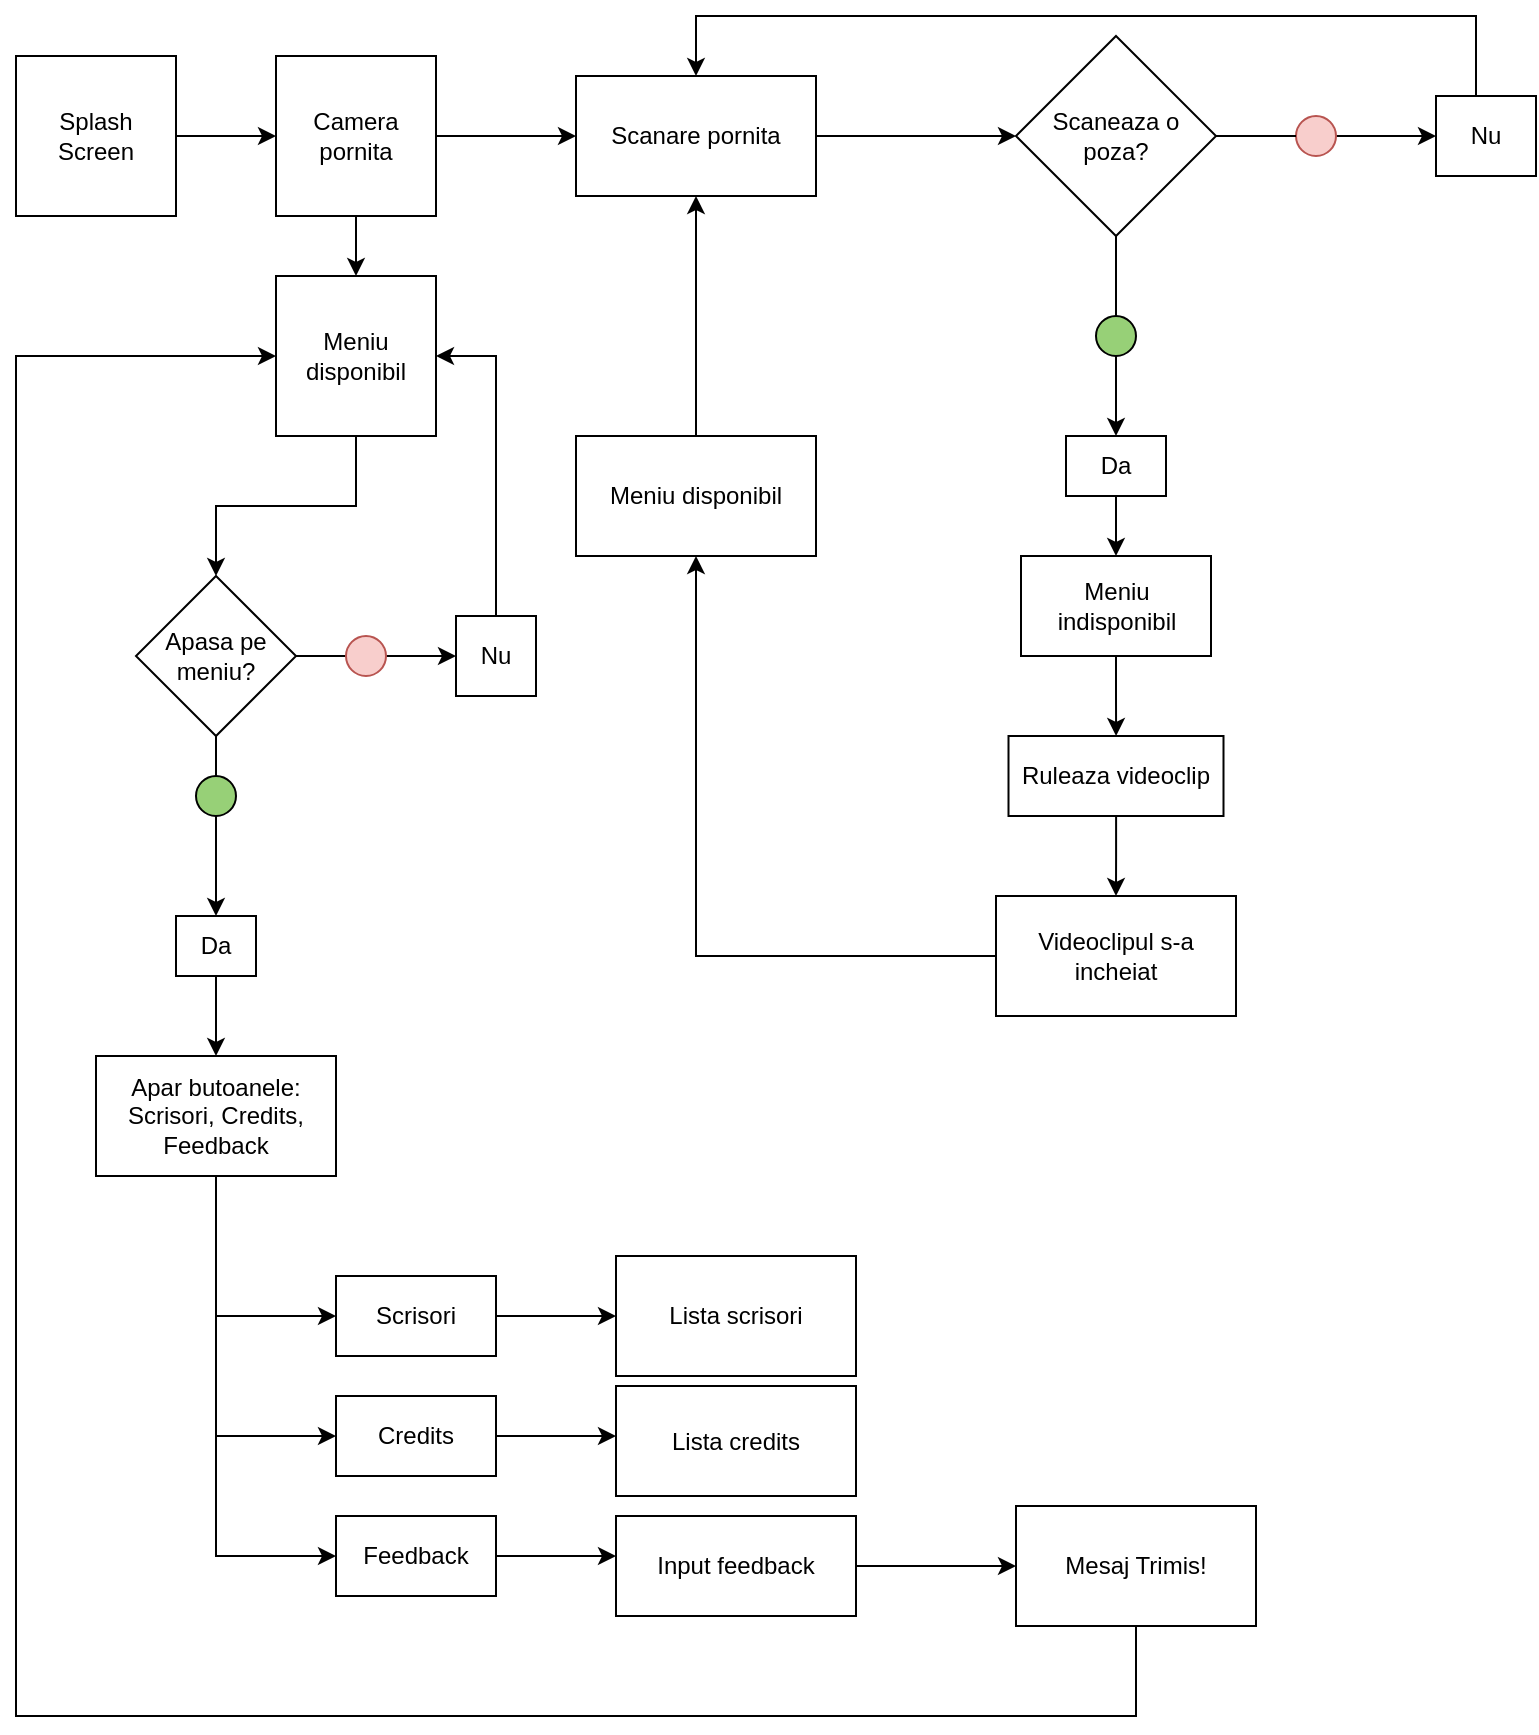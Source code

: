<mxfile version="16.6.6" type="github">
  <diagram id="Bnc7cdqb5XyzGMDuOjgs" name="Page-1">
    <mxGraphModel dx="1616" dy="887" grid="1" gridSize="10" guides="1" tooltips="1" connect="1" arrows="1" fold="1" page="1" pageScale="1" pageWidth="850" pageHeight="1100" math="0" shadow="0">
      <root>
        <mxCell id="0" />
        <mxCell id="1" parent="0" />
        <mxCell id="Qtc_pRgkGz5StjAvTByN-23" value="" style="edgeStyle=orthogonalEdgeStyle;rounded=0;orthogonalLoop=1;jettySize=auto;html=1;strokeColor=#000000;" parent="1" source="Qtc_pRgkGz5StjAvTByN-1" target="Qtc_pRgkGz5StjAvTByN-22" edge="1">
          <mxGeometry relative="1" as="geometry" />
        </mxCell>
        <mxCell id="Qtc_pRgkGz5StjAvTByN-1" value="Splash Screen" style="whiteSpace=wrap;html=1;aspect=fixed;" parent="1" vertex="1">
          <mxGeometry x="40" y="40" width="80" height="80" as="geometry" />
        </mxCell>
        <mxCell id="Qtc_pRgkGz5StjAvTByN-2" style="edgeStyle=orthogonalEdgeStyle;rounded=0;orthogonalLoop=1;jettySize=auto;html=1;exitX=0.5;exitY=1;exitDx=0;exitDy=0;" parent="1" source="Qtc_pRgkGz5StjAvTByN-1" target="Qtc_pRgkGz5StjAvTByN-1" edge="1">
          <mxGeometry relative="1" as="geometry" />
        </mxCell>
        <mxCell id="Qtc_pRgkGz5StjAvTByN-6" value="" style="edgeStyle=orthogonalEdgeStyle;rounded=0;orthogonalLoop=1;jettySize=auto;html=1;" parent="1" source="Qtc_pRgkGz5StjAvTByN-3" target="Qtc_pRgkGz5StjAvTByN-5" edge="1">
          <mxGeometry relative="1" as="geometry" />
        </mxCell>
        <mxCell id="Qtc_pRgkGz5StjAvTByN-3" value="Scanare pornita" style="whiteSpace=wrap;html=1;" parent="1" vertex="1">
          <mxGeometry x="320" y="50" width="120" height="60" as="geometry" />
        </mxCell>
        <mxCell id="Qtc_pRgkGz5StjAvTByN-49" style="edgeStyle=orthogonalEdgeStyle;rounded=0;orthogonalLoop=1;jettySize=auto;html=1;entryX=0.5;entryY=0;entryDx=0;entryDy=0;strokeColor=#000000;startArrow=none;" parent="1" source="Qtc_pRgkGz5StjAvTByN-51" target="Qtc_pRgkGz5StjAvTByN-11" edge="1">
          <mxGeometry relative="1" as="geometry" />
        </mxCell>
        <mxCell id="Qtc_pRgkGz5StjAvTByN-50" style="edgeStyle=orthogonalEdgeStyle;rounded=0;orthogonalLoop=1;jettySize=auto;html=1;exitX=1;exitY=0.5;exitDx=0;exitDy=0;entryX=0;entryY=0.5;entryDx=0;entryDy=0;strokeColor=#000000;startArrow=none;" parent="1" source="Qtc_pRgkGz5StjAvTByN-53" target="Qtc_pRgkGz5StjAvTByN-7" edge="1">
          <mxGeometry relative="1" as="geometry" />
        </mxCell>
        <mxCell id="Qtc_pRgkGz5StjAvTByN-5" value="Scaneaza o poza?" style="rhombus;whiteSpace=wrap;html=1;" parent="1" vertex="1">
          <mxGeometry x="540" y="30" width="100" height="100" as="geometry" />
        </mxCell>
        <mxCell id="Qtc_pRgkGz5StjAvTByN-21" style="edgeStyle=orthogonalEdgeStyle;rounded=0;orthogonalLoop=1;jettySize=auto;html=1;entryX=0.5;entryY=0;entryDx=0;entryDy=0;strokeColor=#000000;" parent="1" source="Qtc_pRgkGz5StjAvTByN-7" target="Qtc_pRgkGz5StjAvTByN-3" edge="1">
          <mxGeometry relative="1" as="geometry">
            <Array as="points">
              <mxPoint x="770" y="20" />
              <mxPoint x="380" y="20" />
            </Array>
          </mxGeometry>
        </mxCell>
        <mxCell id="Qtc_pRgkGz5StjAvTByN-7" value="Nu" style="whiteSpace=wrap;html=1;" parent="1" vertex="1">
          <mxGeometry x="750" y="60" width="50" height="40" as="geometry" />
        </mxCell>
        <mxCell id="Qtc_pRgkGz5StjAvTByN-31" value="" style="edgeStyle=orthogonalEdgeStyle;rounded=0;orthogonalLoop=1;jettySize=auto;html=1;strokeColor=#000000;" parent="1" source="Qtc_pRgkGz5StjAvTByN-11" target="Qtc_pRgkGz5StjAvTByN-30" edge="1">
          <mxGeometry relative="1" as="geometry" />
        </mxCell>
        <mxCell id="Qtc_pRgkGz5StjAvTByN-11" value="Da&lt;br&gt;" style="whiteSpace=wrap;html=1;" parent="1" vertex="1">
          <mxGeometry x="565" y="230" width="50" height="30" as="geometry" />
        </mxCell>
        <mxCell id="Qtc_pRgkGz5StjAvTByN-19" value="" style="edgeStyle=orthogonalEdgeStyle;rounded=0;orthogonalLoop=1;jettySize=auto;html=1;strokeColor=#000000;" parent="1" source="Qtc_pRgkGz5StjAvTByN-16" target="Qtc_pRgkGz5StjAvTByN-18" edge="1">
          <mxGeometry relative="1" as="geometry" />
        </mxCell>
        <mxCell id="Qtc_pRgkGz5StjAvTByN-16" value="Ruleaza videoclip" style="whiteSpace=wrap;html=1;" parent="1" vertex="1">
          <mxGeometry x="536.25" y="380" width="107.5" height="40" as="geometry" />
        </mxCell>
        <mxCell id="Qtc_pRgkGz5StjAvTByN-34" value="" style="edgeStyle=orthogonalEdgeStyle;rounded=0;orthogonalLoop=1;jettySize=auto;html=1;strokeColor=#000000;" parent="1" source="Qtc_pRgkGz5StjAvTByN-18" target="Qtc_pRgkGz5StjAvTByN-33" edge="1">
          <mxGeometry relative="1" as="geometry" />
        </mxCell>
        <mxCell id="Qtc_pRgkGz5StjAvTByN-18" value="Videoclipul s-a incheiat" style="whiteSpace=wrap;html=1;" parent="1" vertex="1">
          <mxGeometry x="530" y="460" width="120" height="60" as="geometry" />
        </mxCell>
        <mxCell id="Qtc_pRgkGz5StjAvTByN-24" style="edgeStyle=orthogonalEdgeStyle;rounded=0;orthogonalLoop=1;jettySize=auto;html=1;entryX=0;entryY=0.5;entryDx=0;entryDy=0;strokeColor=#000000;" parent="1" source="Qtc_pRgkGz5StjAvTByN-22" target="Qtc_pRgkGz5StjAvTByN-3" edge="1">
          <mxGeometry relative="1" as="geometry" />
        </mxCell>
        <mxCell id="Qtc_pRgkGz5StjAvTByN-26" value="" style="edgeStyle=orthogonalEdgeStyle;rounded=0;orthogonalLoop=1;jettySize=auto;html=1;strokeColor=#000000;" parent="1" source="Qtc_pRgkGz5StjAvTByN-22" target="Qtc_pRgkGz5StjAvTByN-25" edge="1">
          <mxGeometry relative="1" as="geometry" />
        </mxCell>
        <mxCell id="Qtc_pRgkGz5StjAvTByN-22" value="Camera pornita" style="whiteSpace=wrap;html=1;aspect=fixed;" parent="1" vertex="1">
          <mxGeometry x="170" y="40" width="80" height="80" as="geometry" />
        </mxCell>
        <mxCell id="Qtc_pRgkGz5StjAvTByN-37" value="" style="edgeStyle=orthogonalEdgeStyle;rounded=0;orthogonalLoop=1;jettySize=auto;html=1;strokeColor=#000000;" parent="1" source="Qtc_pRgkGz5StjAvTByN-25" target="Qtc_pRgkGz5StjAvTByN-36" edge="1">
          <mxGeometry relative="1" as="geometry" />
        </mxCell>
        <mxCell id="Qtc_pRgkGz5StjAvTByN-25" value="Meniu disponibil" style="whiteSpace=wrap;html=1;aspect=fixed;" parent="1" vertex="1">
          <mxGeometry x="170" y="150" width="80" height="80" as="geometry" />
        </mxCell>
        <mxCell id="Qtc_pRgkGz5StjAvTByN-32" value="" style="edgeStyle=orthogonalEdgeStyle;rounded=0;orthogonalLoop=1;jettySize=auto;html=1;strokeColor=#000000;" parent="1" source="Qtc_pRgkGz5StjAvTByN-30" target="Qtc_pRgkGz5StjAvTByN-16" edge="1">
          <mxGeometry relative="1" as="geometry" />
        </mxCell>
        <mxCell id="Qtc_pRgkGz5StjAvTByN-30" value="Meniu indisponibil" style="whiteSpace=wrap;html=1;" parent="1" vertex="1">
          <mxGeometry x="542.5" y="290" width="95" height="50" as="geometry" />
        </mxCell>
        <mxCell id="Qtc_pRgkGz5StjAvTByN-35" style="edgeStyle=orthogonalEdgeStyle;rounded=0;orthogonalLoop=1;jettySize=auto;html=1;entryX=0.5;entryY=1;entryDx=0;entryDy=0;strokeColor=#000000;" parent="1" source="Qtc_pRgkGz5StjAvTByN-33" target="Qtc_pRgkGz5StjAvTByN-3" edge="1">
          <mxGeometry relative="1" as="geometry" />
        </mxCell>
        <mxCell id="Qtc_pRgkGz5StjAvTByN-33" value="Meniu disponibil" style="whiteSpace=wrap;html=1;" parent="1" vertex="1">
          <mxGeometry x="320" y="230" width="120" height="60" as="geometry" />
        </mxCell>
        <mxCell id="Qtc_pRgkGz5StjAvTByN-39" value="" style="edgeStyle=orthogonalEdgeStyle;rounded=0;orthogonalLoop=1;jettySize=auto;html=1;strokeColor=#000000;startArrow=none;" parent="1" source="Qtc_pRgkGz5StjAvTByN-13" target="Qtc_pRgkGz5StjAvTByN-38" edge="1">
          <mxGeometry relative="1" as="geometry" />
        </mxCell>
        <mxCell id="Qtc_pRgkGz5StjAvTByN-41" value="" style="edgeStyle=orthogonalEdgeStyle;rounded=0;orthogonalLoop=1;jettySize=auto;html=1;strokeColor=#000000;startArrow=none;" parent="1" source="Qtc_pRgkGz5StjAvTByN-9" target="Qtc_pRgkGz5StjAvTByN-40" edge="1">
          <mxGeometry relative="1" as="geometry" />
        </mxCell>
        <mxCell id="Qtc_pRgkGz5StjAvTByN-47" value="" style="edgeStyle=orthogonalEdgeStyle;rounded=0;orthogonalLoop=1;jettySize=auto;html=1;strokeColor=#000000;" parent="1" source="Qtc_pRgkGz5StjAvTByN-38" target="Qtc_pRgkGz5StjAvTByN-46" edge="1">
          <mxGeometry relative="1" as="geometry" />
        </mxCell>
        <mxCell id="Qtc_pRgkGz5StjAvTByN-38" value="Da" style="whiteSpace=wrap;html=1;" parent="1" vertex="1">
          <mxGeometry x="120" y="470" width="40" height="30" as="geometry" />
        </mxCell>
        <mxCell id="Qtc_pRgkGz5StjAvTByN-42" style="edgeStyle=orthogonalEdgeStyle;rounded=0;orthogonalLoop=1;jettySize=auto;html=1;strokeColor=#000000;" parent="1" source="Qtc_pRgkGz5StjAvTByN-40" target="Qtc_pRgkGz5StjAvTByN-25" edge="1">
          <mxGeometry relative="1" as="geometry">
            <Array as="points">
              <mxPoint x="280" y="190" />
            </Array>
          </mxGeometry>
        </mxCell>
        <mxCell id="Qtc_pRgkGz5StjAvTByN-40" value="Nu" style="whiteSpace=wrap;html=1;" parent="1" vertex="1">
          <mxGeometry x="260" y="320" width="40" height="40" as="geometry" />
        </mxCell>
        <mxCell id="Qtc_pRgkGz5StjAvTByN-43" value="" style="edgeStyle=orthogonalEdgeStyle;rounded=0;orthogonalLoop=1;jettySize=auto;html=1;strokeColor=#000000;endArrow=none;" parent="1" source="Qtc_pRgkGz5StjAvTByN-36" target="Qtc_pRgkGz5StjAvTByN-9" edge="1">
          <mxGeometry relative="1" as="geometry">
            <mxPoint x="180" y="340" as="sourcePoint" />
            <mxPoint x="230" y="340" as="targetPoint" />
          </mxGeometry>
        </mxCell>
        <mxCell id="Qtc_pRgkGz5StjAvTByN-9" value="" style="ellipse;whiteSpace=wrap;html=1;fillColor=#f8cecc;strokeColor=#b85450;" parent="1" vertex="1">
          <mxGeometry x="205" y="330" width="20" height="20" as="geometry" />
        </mxCell>
        <mxCell id="Qtc_pRgkGz5StjAvTByN-13" value="" style="ellipse;whiteSpace=wrap;html=1;fillColor=#97D077;strokeColor=#000000;" parent="1" vertex="1">
          <mxGeometry x="130" y="400" width="20" height="20" as="geometry" />
        </mxCell>
        <mxCell id="Qtc_pRgkGz5StjAvTByN-44" value="" style="edgeStyle=orthogonalEdgeStyle;rounded=0;orthogonalLoop=1;jettySize=auto;html=1;strokeColor=#000000;endArrow=none;" parent="1" source="Qtc_pRgkGz5StjAvTByN-36" target="Qtc_pRgkGz5StjAvTByN-13" edge="1">
          <mxGeometry relative="1" as="geometry">
            <mxPoint x="140" y="380" as="sourcePoint" />
            <mxPoint x="140" y="470" as="targetPoint" />
          </mxGeometry>
        </mxCell>
        <mxCell id="Qtc_pRgkGz5StjAvTByN-36" value="Apasa pe meniu?" style="rhombus;whiteSpace=wrap;html=1;" parent="1" vertex="1">
          <mxGeometry x="100" y="300" width="80" height="80" as="geometry" />
        </mxCell>
        <mxCell id="3a2GhnxfUwr2aOKGXs53-3" value="" style="edgeStyle=orthogonalEdgeStyle;rounded=0;orthogonalLoop=1;jettySize=auto;html=1;" edge="1" parent="1" source="Qtc_pRgkGz5StjAvTByN-46" target="3a2GhnxfUwr2aOKGXs53-2">
          <mxGeometry relative="1" as="geometry">
            <Array as="points">
              <mxPoint x="140" y="670" />
            </Array>
          </mxGeometry>
        </mxCell>
        <mxCell id="3a2GhnxfUwr2aOKGXs53-6" style="edgeStyle=orthogonalEdgeStyle;rounded=0;orthogonalLoop=1;jettySize=auto;html=1;entryX=0;entryY=0.5;entryDx=0;entryDy=0;" edge="1" parent="1" source="Qtc_pRgkGz5StjAvTByN-46" target="3a2GhnxfUwr2aOKGXs53-4">
          <mxGeometry relative="1" as="geometry" />
        </mxCell>
        <mxCell id="3a2GhnxfUwr2aOKGXs53-7" style="edgeStyle=orthogonalEdgeStyle;rounded=0;orthogonalLoop=1;jettySize=auto;html=1;entryX=0;entryY=0.5;entryDx=0;entryDy=0;" edge="1" parent="1" source="Qtc_pRgkGz5StjAvTByN-46" target="3a2GhnxfUwr2aOKGXs53-5">
          <mxGeometry relative="1" as="geometry" />
        </mxCell>
        <mxCell id="Qtc_pRgkGz5StjAvTByN-46" value="Apar butoanele:&lt;br&gt;Scrisori, Credits, Feedback" style="whiteSpace=wrap;html=1;" parent="1" vertex="1">
          <mxGeometry x="80" y="540" width="120" height="60" as="geometry" />
        </mxCell>
        <mxCell id="Qtc_pRgkGz5StjAvTByN-51" value="" style="ellipse;whiteSpace=wrap;html=1;fillColor=#97D077;strokeColor=#000000;" parent="1" vertex="1">
          <mxGeometry x="580" y="170" width="20" height="20" as="geometry" />
        </mxCell>
        <mxCell id="Qtc_pRgkGz5StjAvTByN-52" value="" style="edgeStyle=orthogonalEdgeStyle;rounded=0;orthogonalLoop=1;jettySize=auto;html=1;entryX=0.5;entryY=0;entryDx=0;entryDy=0;strokeColor=#000000;endArrow=none;" parent="1" source="Qtc_pRgkGz5StjAvTByN-5" target="Qtc_pRgkGz5StjAvTByN-51" edge="1">
          <mxGeometry relative="1" as="geometry">
            <mxPoint x="590" y="130" as="sourcePoint" />
            <mxPoint x="590" y="230" as="targetPoint" />
          </mxGeometry>
        </mxCell>
        <mxCell id="Qtc_pRgkGz5StjAvTByN-53" value="" style="ellipse;whiteSpace=wrap;html=1;fillColor=#f8cecc;strokeColor=#b85450;" parent="1" vertex="1">
          <mxGeometry x="680" y="70" width="20" height="20" as="geometry" />
        </mxCell>
        <mxCell id="Qtc_pRgkGz5StjAvTByN-54" value="" style="edgeStyle=orthogonalEdgeStyle;rounded=0;orthogonalLoop=1;jettySize=auto;html=1;exitX=1;exitY=0.5;exitDx=0;exitDy=0;entryX=0;entryY=0.5;entryDx=0;entryDy=0;strokeColor=#000000;endArrow=none;" parent="1" source="Qtc_pRgkGz5StjAvTByN-5" target="Qtc_pRgkGz5StjAvTByN-53" edge="1">
          <mxGeometry relative="1" as="geometry">
            <mxPoint x="640" y="80" as="sourcePoint" />
            <mxPoint x="750" y="80" as="targetPoint" />
          </mxGeometry>
        </mxCell>
        <mxCell id="3a2GhnxfUwr2aOKGXs53-9" value="" style="edgeStyle=orthogonalEdgeStyle;rounded=0;orthogonalLoop=1;jettySize=auto;html=1;" edge="1" parent="1" source="3a2GhnxfUwr2aOKGXs53-2" target="3a2GhnxfUwr2aOKGXs53-8">
          <mxGeometry relative="1" as="geometry" />
        </mxCell>
        <mxCell id="3a2GhnxfUwr2aOKGXs53-2" value="Scrisori" style="whiteSpace=wrap;html=1;" vertex="1" parent="1">
          <mxGeometry x="200" y="650" width="80" height="40" as="geometry" />
        </mxCell>
        <mxCell id="3a2GhnxfUwr2aOKGXs53-11" value="" style="edgeStyle=orthogonalEdgeStyle;rounded=0;orthogonalLoop=1;jettySize=auto;html=1;" edge="1" parent="1" source="3a2GhnxfUwr2aOKGXs53-4" target="3a2GhnxfUwr2aOKGXs53-10">
          <mxGeometry relative="1" as="geometry">
            <Array as="points">
              <mxPoint x="320" y="730" />
              <mxPoint x="320" y="730" />
            </Array>
          </mxGeometry>
        </mxCell>
        <mxCell id="3a2GhnxfUwr2aOKGXs53-4" value="Credits" style="whiteSpace=wrap;html=1;" vertex="1" parent="1">
          <mxGeometry x="200" y="710" width="80" height="40" as="geometry" />
        </mxCell>
        <mxCell id="3a2GhnxfUwr2aOKGXs53-15" value="" style="edgeStyle=orthogonalEdgeStyle;rounded=0;orthogonalLoop=1;jettySize=auto;html=1;" edge="1" parent="1" source="3a2GhnxfUwr2aOKGXs53-5" target="3a2GhnxfUwr2aOKGXs53-14">
          <mxGeometry relative="1" as="geometry">
            <Array as="points">
              <mxPoint x="330" y="790" />
              <mxPoint x="330" y="790" />
            </Array>
          </mxGeometry>
        </mxCell>
        <mxCell id="3a2GhnxfUwr2aOKGXs53-5" value="Feedback" style="whiteSpace=wrap;html=1;" vertex="1" parent="1">
          <mxGeometry x="200" y="770" width="80" height="40" as="geometry" />
        </mxCell>
        <mxCell id="3a2GhnxfUwr2aOKGXs53-8" value="Lista scrisori" style="whiteSpace=wrap;html=1;" vertex="1" parent="1">
          <mxGeometry x="340" y="640" width="120" height="60" as="geometry" />
        </mxCell>
        <mxCell id="3a2GhnxfUwr2aOKGXs53-10" value="Lista credits" style="whiteSpace=wrap;html=1;" vertex="1" parent="1">
          <mxGeometry x="340" y="705" width="120" height="55" as="geometry" />
        </mxCell>
        <mxCell id="3a2GhnxfUwr2aOKGXs53-17" value="" style="edgeStyle=orthogonalEdgeStyle;rounded=0;orthogonalLoop=1;jettySize=auto;html=1;" edge="1" parent="1" source="3a2GhnxfUwr2aOKGXs53-14" target="3a2GhnxfUwr2aOKGXs53-16">
          <mxGeometry relative="1" as="geometry" />
        </mxCell>
        <mxCell id="3a2GhnxfUwr2aOKGXs53-14" value="Input feedback" style="whiteSpace=wrap;html=1;" vertex="1" parent="1">
          <mxGeometry x="340" y="770" width="120" height="50" as="geometry" />
        </mxCell>
        <mxCell id="3a2GhnxfUwr2aOKGXs53-18" style="edgeStyle=orthogonalEdgeStyle;rounded=0;orthogonalLoop=1;jettySize=auto;html=1;entryX=0;entryY=0.5;entryDx=0;entryDy=0;" edge="1" parent="1" source="3a2GhnxfUwr2aOKGXs53-16" target="Qtc_pRgkGz5StjAvTByN-25">
          <mxGeometry relative="1" as="geometry">
            <Array as="points">
              <mxPoint x="600" y="870" />
              <mxPoint x="40" y="870" />
              <mxPoint x="40" y="190" />
            </Array>
          </mxGeometry>
        </mxCell>
        <mxCell id="3a2GhnxfUwr2aOKGXs53-16" value="Mesaj Trimis!" style="whiteSpace=wrap;html=1;" vertex="1" parent="1">
          <mxGeometry x="540" y="765" width="120" height="60" as="geometry" />
        </mxCell>
      </root>
    </mxGraphModel>
  </diagram>
</mxfile>
